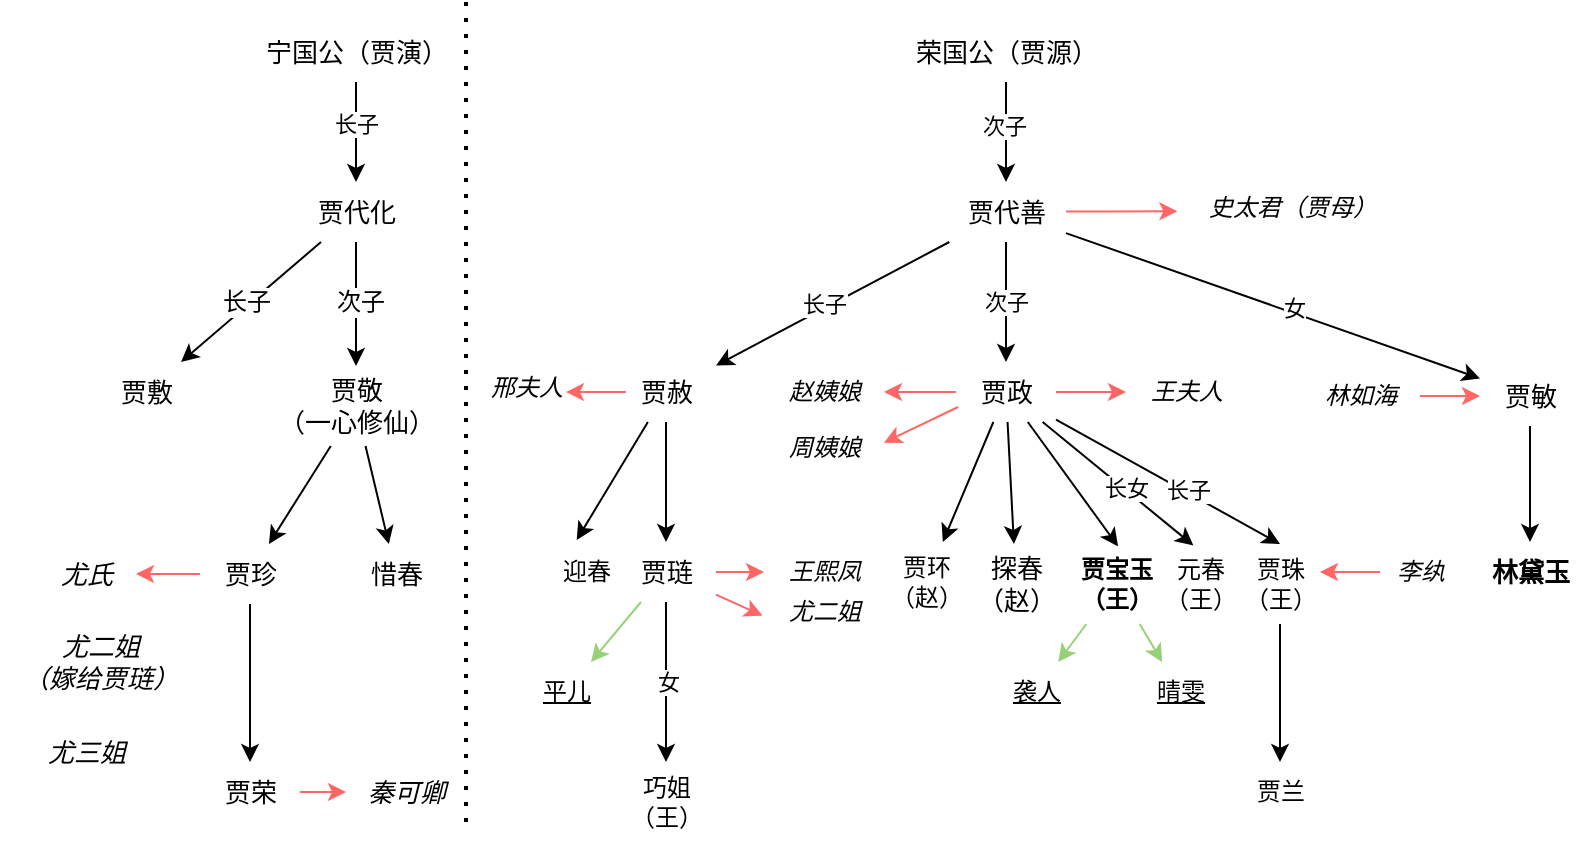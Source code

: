 <mxfile version="28.2.5" pages="2">
  <diagram name="第 1 页" id="AOJ9WG-KkeJ8w-HKzfpa">
    <mxGraphModel dx="927" dy="600" grid="1" gridSize="10" guides="1" tooltips="1" connect="1" arrows="1" fold="1" page="1" pageScale="1" pageWidth="827" pageHeight="1169" math="0" shadow="0">
      <root>
        <mxCell id="0" />
        <mxCell id="1" parent="0" />
        <mxCell id="vXzo3-R6FCnkDWI91241-3" value="" style="edgeStyle=orthogonalEdgeStyle;rounded=0;orthogonalLoop=1;jettySize=auto;html=1;fontSize=13;align=center;fontStyle=0;fontFamily=Helvetica;" parent="1" source="vXzo3-R6FCnkDWI91241-1" target="vXzo3-R6FCnkDWI91241-2" edge="1">
          <mxGeometry relative="1" as="geometry" />
        </mxCell>
        <mxCell id="C1RNpyi59xe1t75sHK0--1" value="长子" style="edgeLabel;html=1;align=center;verticalAlign=middle;resizable=0;points=[];" vertex="1" connectable="0" parent="vXzo3-R6FCnkDWI91241-3">
          <mxGeometry x="0.256" y="-1" relative="1" as="geometry">
            <mxPoint x="1" y="-11" as="offset" />
          </mxGeometry>
        </mxCell>
        <mxCell id="vXzo3-R6FCnkDWI91241-1" value="宁国公（贾演）" style="text;html=1;align=center;verticalAlign=middle;resizable=0;points=[];autosize=1;strokeColor=none;fillColor=none;fontSize=13;fontStyle=0;fontFamily=Helvetica;" parent="1" vertex="1">
          <mxGeometry x="123" y="140" width="110" height="30" as="geometry" />
        </mxCell>
        <mxCell id="vXzo3-R6FCnkDWI91241-9" value="" style="rounded=0;orthogonalLoop=1;jettySize=auto;html=1;fontSize=13;align=center;fontStyle=0;fontFamily=Helvetica;" parent="1" source="vXzo3-R6FCnkDWI91241-2" target="vXzo3-R6FCnkDWI91241-8" edge="1">
          <mxGeometry relative="1" as="geometry" />
        </mxCell>
        <mxCell id="vXzo3-R6FCnkDWI91241-12" value="长子" style="edgeLabel;html=1;align=center;verticalAlign=middle;resizable=0;points=[];fontSize=12;fontStyle=0;fontFamily=Helvetica;" parent="vXzo3-R6FCnkDWI91241-9" vertex="1" connectable="0">
          <mxGeometry x="0.381" y="2" relative="1" as="geometry">
            <mxPoint x="9" y="-13" as="offset" />
          </mxGeometry>
        </mxCell>
        <mxCell id="vXzo3-R6FCnkDWI91241-11" value="次子" style="edgeStyle=orthogonalEdgeStyle;rounded=0;orthogonalLoop=1;jettySize=auto;html=1;fontSize=12;align=center;fontStyle=0;fontFamily=Helvetica;" parent="1" source="vXzo3-R6FCnkDWI91241-2" target="vXzo3-R6FCnkDWI91241-10" edge="1">
          <mxGeometry x="-0.032" y="2" relative="1" as="geometry">
            <mxPoint as="offset" />
          </mxGeometry>
        </mxCell>
        <mxCell id="vXzo3-R6FCnkDWI91241-2" value="贾代化" style="text;html=1;align=center;verticalAlign=middle;resizable=0;points=[];autosize=1;strokeColor=none;fillColor=none;fontSize=13;fontStyle=0;fontFamily=Helvetica;" parent="1" vertex="1">
          <mxGeometry x="148" y="220" width="60" height="30" as="geometry" />
        </mxCell>
        <mxCell id="vXzo3-R6FCnkDWI91241-5" value="" style="edgeStyle=orthogonalEdgeStyle;rounded=0;orthogonalLoop=1;jettySize=auto;html=1;fontSize=13;align=center;fontStyle=0;fontFamily=Helvetica;" parent="1" source="vXzo3-R6FCnkDWI91241-6" target="vXzo3-R6FCnkDWI91241-7" edge="1">
          <mxGeometry relative="1" as="geometry" />
        </mxCell>
        <mxCell id="C1RNpyi59xe1t75sHK0--2" value="次子" style="edgeLabel;html=1;align=center;verticalAlign=middle;resizable=0;points=[];" vertex="1" connectable="0" parent="vXzo3-R6FCnkDWI91241-5">
          <mxGeometry x="-0.143" y="-1" relative="1" as="geometry">
            <mxPoint as="offset" />
          </mxGeometry>
        </mxCell>
        <mxCell id="vXzo3-R6FCnkDWI91241-6" value="荣国公（贾源）" style="text;html=1;align=center;verticalAlign=middle;resizable=0;points=[];autosize=1;strokeColor=none;fillColor=none;fontSize=13;fontStyle=0;fontFamily=Helvetica;" parent="1" vertex="1">
          <mxGeometry x="448" y="140" width="110" height="30" as="geometry" />
        </mxCell>
        <mxCell id="FNROpLmH_d3pyzTS1Lyo-5" value="" style="edgeStyle=orthogonalEdgeStyle;rounded=0;orthogonalLoop=1;jettySize=auto;html=1;fontStyle=0;fontFamily=Helvetica;" edge="1" parent="1" source="vXzo3-R6FCnkDWI91241-7" target="FNROpLmH_d3pyzTS1Lyo-4">
          <mxGeometry relative="1" as="geometry" />
        </mxCell>
        <mxCell id="FNROpLmH_d3pyzTS1Lyo-11" value="次子" style="edgeLabel;html=1;align=center;verticalAlign=middle;resizable=0;points=[];fontStyle=0;fontFamily=Helvetica;" vertex="1" connectable="0" parent="FNROpLmH_d3pyzTS1Lyo-5">
          <mxGeometry x="-0.233" y="-4" relative="1" as="geometry">
            <mxPoint x="4" y="7" as="offset" />
          </mxGeometry>
        </mxCell>
        <mxCell id="FNROpLmH_d3pyzTS1Lyo-7" value="" style="rounded=0;orthogonalLoop=1;jettySize=auto;html=1;fontStyle=0;fontFamily=Helvetica;" edge="1" parent="1" source="vXzo3-R6FCnkDWI91241-7" target="FNROpLmH_d3pyzTS1Lyo-6">
          <mxGeometry relative="1" as="geometry" />
        </mxCell>
        <mxCell id="FNROpLmH_d3pyzTS1Lyo-10" value="长子" style="edgeLabel;html=1;align=center;verticalAlign=middle;resizable=0;points=[];fontStyle=0;fontFamily=Helvetica;" vertex="1" connectable="0" parent="FNROpLmH_d3pyzTS1Lyo-7">
          <mxGeometry x="0.479" y="-2" relative="1" as="geometry">
            <mxPoint x="24" y="-13" as="offset" />
          </mxGeometry>
        </mxCell>
        <mxCell id="FNROpLmH_d3pyzTS1Lyo-9" value="" style="rounded=0;orthogonalLoop=1;jettySize=auto;html=1;fontStyle=0;fontFamily=Helvetica;" edge="1" parent="1" source="vXzo3-R6FCnkDWI91241-7" target="FNROpLmH_d3pyzTS1Lyo-8">
          <mxGeometry relative="1" as="geometry" />
        </mxCell>
        <mxCell id="FNROpLmH_d3pyzTS1Lyo-12" value="女" style="edgeLabel;html=1;align=center;verticalAlign=middle;resizable=0;points=[];fontStyle=0;fontFamily=Helvetica;" vertex="1" connectable="0" parent="FNROpLmH_d3pyzTS1Lyo-9">
          <mxGeometry x="0.614" y="-2" relative="1" as="geometry">
            <mxPoint x="-53" y="-23" as="offset" />
          </mxGeometry>
        </mxCell>
        <mxCell id="vXzo3-R6FCnkDWI91241-7" value="贾代善" style="text;html=1;align=center;verticalAlign=middle;resizable=0;points=[];autosize=1;strokeColor=none;fillColor=none;fontSize=13;fontStyle=0;fontFamily=Helvetica;" parent="1" vertex="1">
          <mxGeometry x="473" y="220" width="60" height="30" as="geometry" />
        </mxCell>
        <mxCell id="vXzo3-R6FCnkDWI91241-8" value="贾敷" style="text;html=1;align=center;verticalAlign=middle;resizable=0;points=[];autosize=1;strokeColor=none;fillColor=none;fontSize=13;fontStyle=0;fontFamily=Helvetica;" parent="1" vertex="1">
          <mxGeometry x="48" y="310" width="50" height="30" as="geometry" />
        </mxCell>
        <mxCell id="vXzo3-R6FCnkDWI91241-14" value="" style="rounded=0;orthogonalLoop=1;jettySize=auto;html=1;fontStyle=0;fontFamily=Helvetica;" parent="1" source="vXzo3-R6FCnkDWI91241-10" target="vXzo3-R6FCnkDWI91241-13" edge="1">
          <mxGeometry relative="1" as="geometry" />
        </mxCell>
        <mxCell id="vXzo3-R6FCnkDWI91241-16" value="" style="rounded=0;orthogonalLoop=1;jettySize=auto;html=1;fontStyle=0;fontFamily=Helvetica;" parent="1" source="vXzo3-R6FCnkDWI91241-10" target="vXzo3-R6FCnkDWI91241-15" edge="1">
          <mxGeometry relative="1" as="geometry" />
        </mxCell>
        <mxCell id="vXzo3-R6FCnkDWI91241-10" value="贾敬&lt;br&gt;（一心修仙）" style="text;html=1;align=center;verticalAlign=middle;resizable=0;points=[];autosize=1;strokeColor=none;fillColor=none;fontSize=13;fontStyle=0;fontFamily=Helvetica;" parent="1" vertex="1">
          <mxGeometry x="128" y="312" width="100" height="40" as="geometry" />
        </mxCell>
        <mxCell id="vXzo3-R6FCnkDWI91241-18" value="" style="rounded=0;orthogonalLoop=1;jettySize=auto;html=1;fontStyle=0;fontFamily=Helvetica;" parent="1" source="vXzo3-R6FCnkDWI91241-13" target="vXzo3-R6FCnkDWI91241-17" edge="1">
          <mxGeometry relative="1" as="geometry" />
        </mxCell>
        <mxCell id="vXzo3-R6FCnkDWI91241-13" value="贾珍" style="text;html=1;align=center;verticalAlign=middle;resizable=0;points=[];autosize=1;strokeColor=none;fillColor=none;fontSize=13;fontStyle=0;fontFamily=Helvetica;" parent="1" vertex="1">
          <mxGeometry x="100" y="401" width="50" height="30" as="geometry" />
        </mxCell>
        <mxCell id="vXzo3-R6FCnkDWI91241-15" value="惜春" style="text;html=1;align=center;verticalAlign=middle;resizable=0;points=[];autosize=1;strokeColor=none;fillColor=none;fontSize=13;fontStyle=0;fontFamily=Helvetica;" parent="1" vertex="1">
          <mxGeometry x="173" y="401" width="50" height="30" as="geometry" />
        </mxCell>
        <mxCell id="vXzo3-R6FCnkDWI91241-20" value="" style="edgeStyle=orthogonalEdgeStyle;rounded=0;orthogonalLoop=1;jettySize=auto;html=1;strokeColor=#FF6666;fontStyle=0;fontFamily=Helvetica;" parent="1" source="vXzo3-R6FCnkDWI91241-17" target="vXzo3-R6FCnkDWI91241-19" edge="1">
          <mxGeometry relative="1" as="geometry" />
        </mxCell>
        <mxCell id="vXzo3-R6FCnkDWI91241-22" value="" style="edgeStyle=orthogonalEdgeStyle;rounded=0;orthogonalLoop=1;jettySize=auto;html=1;strokeColor=#FF6666;fontStyle=0;fontFamily=Helvetica;" parent="1" source="vXzo3-R6FCnkDWI91241-13" target="vXzo3-R6FCnkDWI91241-21" edge="1">
          <mxGeometry relative="1" as="geometry" />
        </mxCell>
        <mxCell id="vXzo3-R6FCnkDWI91241-17" value="贾荣" style="text;html=1;align=center;verticalAlign=middle;resizable=0;points=[];autosize=1;strokeColor=none;fillColor=none;fontSize=13;fontStyle=0;fontFamily=Helvetica;" parent="1" vertex="1">
          <mxGeometry x="100" y="510" width="50" height="30" as="geometry" />
        </mxCell>
        <mxCell id="vXzo3-R6FCnkDWI91241-19" value="秦可卿" style="text;html=1;align=center;verticalAlign=middle;resizable=0;points=[];autosize=1;fontSize=13;fontStyle=2;fontFamily=Helvetica;" parent="1" vertex="1">
          <mxGeometry x="173" y="510" width="60" height="30" as="geometry" />
        </mxCell>
        <mxCell id="vXzo3-R6FCnkDWI91241-21" value="尤氏" style="text;html=1;align=center;verticalAlign=middle;resizable=0;points=[];autosize=1;fontSize=13;fontStyle=2;fontFamily=Helvetica;" parent="1" vertex="1">
          <mxGeometry x="18" y="401" width="50" height="30" as="geometry" />
        </mxCell>
        <mxCell id="vXzo3-R6FCnkDWI91241-25" value="尤二姐&lt;div&gt;（嫁给&lt;span style=&quot;background-color: transparent; color: light-dark(rgb(0, 0, 0), rgb(255, 255, 255));&quot;&gt;贾琏&lt;/span&gt;&lt;span style=&quot;background-color: transparent; color: light-dark(rgb(0, 0, 0), rgb(255, 255, 255));&quot;&gt;）&lt;/span&gt;&lt;/div&gt;" style="text;html=1;align=center;verticalAlign=middle;resizable=0;points=[];autosize=1;fontSize=13;fontStyle=2;fontFamily=Helvetica;" parent="1" vertex="1">
          <mxGeometry y="440" width="100" height="40" as="geometry" />
        </mxCell>
        <mxCell id="vXzo3-R6FCnkDWI91241-26" value="尤三姐" style="text;html=1;align=center;verticalAlign=middle;resizable=0;points=[];autosize=1;fontSize=13;fontStyle=2;fontFamily=Helvetica;" parent="1" vertex="1">
          <mxGeometry x="13" y="490" width="60" height="30" as="geometry" />
        </mxCell>
        <mxCell id="FNROpLmH_d3pyzTS1Lyo-23" value="" style="rounded=0;orthogonalLoop=1;jettySize=auto;html=1;fontStyle=0;fontFamily=Helvetica;" edge="1" parent="1" source="FNROpLmH_d3pyzTS1Lyo-4" target="FNROpLmH_d3pyzTS1Lyo-22">
          <mxGeometry relative="1" as="geometry" />
        </mxCell>
        <mxCell id="FNROpLmH_d3pyzTS1Lyo-27" style="edgeStyle=orthogonalEdgeStyle;rounded=0;orthogonalLoop=1;jettySize=auto;html=1;strokeColor=#FF6666;fontStyle=0;fontFamily=Helvetica;" edge="1" parent="1" source="FNROpLmH_d3pyzTS1Lyo-4" target="FNROpLmH_d3pyzTS1Lyo-24">
          <mxGeometry relative="1" as="geometry" />
        </mxCell>
        <mxCell id="FNROpLmH_d3pyzTS1Lyo-30" style="rounded=0;orthogonalLoop=1;jettySize=auto;html=1;fontStyle=0;fontFamily=Helvetica;" edge="1" parent="1" source="FNROpLmH_d3pyzTS1Lyo-4" target="FNROpLmH_d3pyzTS1Lyo-29">
          <mxGeometry relative="1" as="geometry" />
        </mxCell>
        <mxCell id="FNROpLmH_d3pyzTS1Lyo-32" style="edgeStyle=orthogonalEdgeStyle;rounded=0;orthogonalLoop=1;jettySize=auto;html=1;strokeColor=#FF6666;fontStyle=0;fontFamily=Helvetica;" edge="1" parent="1" source="FNROpLmH_d3pyzTS1Lyo-4" target="FNROpLmH_d3pyzTS1Lyo-31">
          <mxGeometry relative="1" as="geometry" />
        </mxCell>
        <mxCell id="FNROpLmH_d3pyzTS1Lyo-36" style="rounded=0;orthogonalLoop=1;jettySize=auto;html=1;fontStyle=0;fontFamily=Helvetica;entryX=0.517;entryY=0.029;entryDx=0;entryDy=0;entryPerimeter=0;" edge="1" parent="1" source="FNROpLmH_d3pyzTS1Lyo-4" target="FNROpLmH_d3pyzTS1Lyo-33">
          <mxGeometry relative="1" as="geometry" />
        </mxCell>
        <mxCell id="FNROpLmH_d3pyzTS1Lyo-37" style="rounded=0;orthogonalLoop=1;jettySize=auto;html=1;fontStyle=0;fontFamily=Helvetica;entryX=0.445;entryY=0.018;entryDx=0;entryDy=0;entryPerimeter=0;" edge="1" parent="1" source="FNROpLmH_d3pyzTS1Lyo-4" target="FNROpLmH_d3pyzTS1Lyo-34">
          <mxGeometry relative="1" as="geometry" />
        </mxCell>
        <mxCell id="kmidKUddZF_UewkvzD6c-6" value="长女" style="edgeLabel;html=1;align=center;verticalAlign=middle;resizable=0;points=[];" vertex="1" connectable="0" parent="FNROpLmH_d3pyzTS1Lyo-37">
          <mxGeometry x="0.078" y="1" relative="1" as="geometry">
            <mxPoint as="offset" />
          </mxGeometry>
        </mxCell>
        <mxCell id="FNROpLmH_d3pyzTS1Lyo-38" style="rounded=0;orthogonalLoop=1;jettySize=auto;html=1;entryX=0.5;entryY=0;entryDx=0;entryDy=0;entryPerimeter=0;fontStyle=0;fontFamily=Helvetica;" edge="1" parent="1" source="FNROpLmH_d3pyzTS1Lyo-4" target="FNROpLmH_d3pyzTS1Lyo-35">
          <mxGeometry relative="1" as="geometry" />
        </mxCell>
        <mxCell id="kmidKUddZF_UewkvzD6c-5" value="长子" style="edgeLabel;html=1;align=center;verticalAlign=middle;resizable=0;points=[];" vertex="1" connectable="0" parent="FNROpLmH_d3pyzTS1Lyo-38">
          <mxGeometry x="0.16" y="2" relative="1" as="geometry">
            <mxPoint as="offset" />
          </mxGeometry>
        </mxCell>
        <mxCell id="FNROpLmH_d3pyzTS1Lyo-4" value="贾政" style="text;html=1;align=center;verticalAlign=middle;resizable=0;points=[];autosize=1;strokeColor=none;fillColor=none;fontSize=13;fontStyle=0;fontFamily=Helvetica;" vertex="1" parent="1">
          <mxGeometry x="478" y="310" width="50" height="30" as="geometry" />
        </mxCell>
        <mxCell id="FNROpLmH_d3pyzTS1Lyo-18" value="" style="edgeStyle=orthogonalEdgeStyle;rounded=0;orthogonalLoop=1;jettySize=auto;html=1;fontStyle=0;fontFamily=Helvetica;" edge="1" parent="1" source="FNROpLmH_d3pyzTS1Lyo-6" target="FNROpLmH_d3pyzTS1Lyo-17">
          <mxGeometry relative="1" as="geometry" />
        </mxCell>
        <mxCell id="FNROpLmH_d3pyzTS1Lyo-20" value="" style="rounded=0;orthogonalLoop=1;jettySize=auto;html=1;entryX=0.407;entryY=-0.033;entryDx=0;entryDy=0;entryPerimeter=0;fontStyle=0;fontFamily=Helvetica;" edge="1" parent="1" source="FNROpLmH_d3pyzTS1Lyo-6" target="FNROpLmH_d3pyzTS1Lyo-21">
          <mxGeometry relative="1" as="geometry">
            <mxPoint x="317.65" y="402.34" as="targetPoint" />
          </mxGeometry>
        </mxCell>
        <mxCell id="FNROpLmH_d3pyzTS1Lyo-6" value="贾赦" style="text;html=1;align=center;verticalAlign=middle;resizable=0;points=[];autosize=1;strokeColor=none;fillColor=none;fontSize=13;fontStyle=0;fontFamily=Helvetica;" vertex="1" parent="1">
          <mxGeometry x="308" y="310" width="50" height="30" as="geometry" />
        </mxCell>
        <mxCell id="FNROpLmH_d3pyzTS1Lyo-16" value="" style="edgeStyle=orthogonalEdgeStyle;rounded=0;orthogonalLoop=1;jettySize=auto;html=1;fontStyle=0;fontFamily=Helvetica;" edge="1" parent="1" source="FNROpLmH_d3pyzTS1Lyo-8" target="FNROpLmH_d3pyzTS1Lyo-15">
          <mxGeometry relative="1" as="geometry" />
        </mxCell>
        <mxCell id="FNROpLmH_d3pyzTS1Lyo-8" value="贾敏" style="text;html=1;align=center;verticalAlign=middle;resizable=0;points=[];autosize=1;strokeColor=none;fillColor=none;fontSize=13;fontStyle=0;fontFamily=Helvetica;" vertex="1" parent="1">
          <mxGeometry x="740" y="312" width="50" height="30" as="geometry" />
        </mxCell>
        <mxCell id="FNROpLmH_d3pyzTS1Lyo-14" style="edgeStyle=orthogonalEdgeStyle;rounded=0;orthogonalLoop=1;jettySize=auto;html=1;strokeColor=#FF6666;fontStyle=0;fontFamily=Helvetica;" edge="1" parent="1" source="FNROpLmH_d3pyzTS1Lyo-13" target="FNROpLmH_d3pyzTS1Lyo-8">
          <mxGeometry relative="1" as="geometry" />
        </mxCell>
        <mxCell id="FNROpLmH_d3pyzTS1Lyo-13" value="林如海" style="text;html=1;align=center;verticalAlign=middle;resizable=0;points=[];autosize=1;fontStyle=2;fontFamily=Helvetica;" vertex="1" parent="1">
          <mxGeometry x="650" y="312" width="60" height="30" as="geometry" />
        </mxCell>
        <mxCell id="FNROpLmH_d3pyzTS1Lyo-15" value="林黛玉" style="text;html=1;align=center;verticalAlign=middle;resizable=0;points=[];autosize=1;strokeColor=none;fillColor=none;fontSize=13;fontStyle=1;fontFamily=Helvetica;" vertex="1" parent="1">
          <mxGeometry x="735" y="400" width="60" height="30" as="geometry" />
        </mxCell>
        <mxCell id="FNROpLmH_d3pyzTS1Lyo-40" style="edgeStyle=orthogonalEdgeStyle;rounded=0;orthogonalLoop=1;jettySize=auto;html=1;strokeColor=#FF6666;fontStyle=0;fontFamily=Helvetica;" edge="1" parent="1" source="FNROpLmH_d3pyzTS1Lyo-17" target="FNROpLmH_d3pyzTS1Lyo-39">
          <mxGeometry relative="1" as="geometry" />
        </mxCell>
        <mxCell id="FNROpLmH_d3pyzTS1Lyo-53" style="rounded=0;orthogonalLoop=1;jettySize=auto;html=1;fontColor=default;strokeColor=#97D077;" edge="1" parent="1" source="FNROpLmH_d3pyzTS1Lyo-17" target="FNROpLmH_d3pyzTS1Lyo-52">
          <mxGeometry relative="1" as="geometry" />
        </mxCell>
        <mxCell id="kmidKUddZF_UewkvzD6c-1" value="女" style="edgeStyle=orthogonalEdgeStyle;rounded=0;orthogonalLoop=1;jettySize=auto;html=1;" edge="1" parent="1" source="FNROpLmH_d3pyzTS1Lyo-17">
          <mxGeometry relative="1" as="geometry">
            <mxPoint x="333" y="510" as="targetPoint" />
          </mxGeometry>
        </mxCell>
        <mxCell id="kmidKUddZF_UewkvzD6c-4" style="rounded=0;orthogonalLoop=1;jettySize=auto;html=1;fontColor=default;strokeColor=#FF6666;entryX=-0.013;entryY=0.56;entryDx=0;entryDy=0;entryPerimeter=0;" edge="1" parent="1" source="FNROpLmH_d3pyzTS1Lyo-17" target="kmidKUddZF_UewkvzD6c-3">
          <mxGeometry relative="1" as="geometry" />
        </mxCell>
        <mxCell id="FNROpLmH_d3pyzTS1Lyo-17" value="贾琏" style="text;html=1;align=center;verticalAlign=middle;resizable=0;points=[];autosize=1;strokeColor=none;fillColor=none;fontSize=13;fontStyle=0;fontFamily=Helvetica;" vertex="1" parent="1">
          <mxGeometry x="308" y="400" width="50" height="30" as="geometry" />
        </mxCell>
        <mxCell id="FNROpLmH_d3pyzTS1Lyo-21" value="迎春" style="text;html=1;align=center;verticalAlign=middle;resizable=0;points=[];autosize=1;strokeColor=none;fillColor=none;fontStyle=0;fontFamily=Helvetica;" vertex="1" parent="1">
          <mxGeometry x="268" y="400" width="50" height="30" as="geometry" />
        </mxCell>
        <mxCell id="FNROpLmH_d3pyzTS1Lyo-22" value="探春&lt;br&gt;（赵）" style="text;html=1;align=center;verticalAlign=middle;resizable=0;points=[];autosize=1;strokeColor=none;fillColor=none;fontSize=13;fontStyle=0;fontFamily=Helvetica;" vertex="1" parent="1">
          <mxGeometry x="478" y="401" width="60" height="40" as="geometry" />
        </mxCell>
        <mxCell id="FNROpLmH_d3pyzTS1Lyo-24" value="赵姨娘" style="text;html=1;align=center;verticalAlign=middle;resizable=0;points=[];autosize=1;fontStyle=2;fontFamily=Helvetica;" vertex="1" parent="1">
          <mxGeometry x="382" y="310" width="60" height="30" as="geometry" />
        </mxCell>
        <mxCell id="FNROpLmH_d3pyzTS1Lyo-29" value="贾环&lt;div&gt;（赵）&lt;/div&gt;" style="text;html=1;align=center;verticalAlign=middle;resizable=0;points=[];autosize=1;strokeColor=none;fillColor=none;fontStyle=0;fontFamily=Helvetica;" vertex="1" parent="1">
          <mxGeometry x="433" y="400" width="60" height="40" as="geometry" />
        </mxCell>
        <mxCell id="FNROpLmH_d3pyzTS1Lyo-31" value="王夫人" style="text;html=1;align=center;verticalAlign=middle;resizable=0;points=[];autosize=1;fontStyle=2;fontFamily=Helvetica;" vertex="1" parent="1">
          <mxGeometry x="563" y="310" width="60" height="30" as="geometry" />
        </mxCell>
        <mxCell id="FNROpLmH_d3pyzTS1Lyo-42" value="" style="rounded=0;orthogonalLoop=1;jettySize=auto;html=1;fillColor=#d5e8d4;strokeColor=#97D077;" edge="1" parent="1" source="FNROpLmH_d3pyzTS1Lyo-33" target="FNROpLmH_d3pyzTS1Lyo-41">
          <mxGeometry relative="1" as="geometry">
            <Array as="points" />
          </mxGeometry>
        </mxCell>
        <mxCell id="FNROpLmH_d3pyzTS1Lyo-50" style="rounded=0;orthogonalLoop=1;jettySize=auto;html=1;fontColor=default;fontSize=12;strokeColor=#97D077;" edge="1" parent="1" source="FNROpLmH_d3pyzTS1Lyo-33" target="FNROpLmH_d3pyzTS1Lyo-49">
          <mxGeometry relative="1" as="geometry" />
        </mxCell>
        <mxCell id="FNROpLmH_d3pyzTS1Lyo-33" value="贾宝玉&lt;div&gt;（王）&lt;/div&gt;" style="text;html=1;align=center;verticalAlign=middle;resizable=0;points=[];autosize=1;strokeColor=none;fillColor=none;fontStyle=1;fontFamily=Helvetica;" vertex="1" parent="1">
          <mxGeometry x="528" y="401" width="60" height="40" as="geometry" />
        </mxCell>
        <mxCell id="FNROpLmH_d3pyzTS1Lyo-34" value="元春&lt;br&gt;（王）" style="text;html=1;align=center;verticalAlign=middle;resizable=0;points=[];autosize=1;strokeColor=none;fillColor=none;fontStyle=0;fontFamily=Helvetica;" vertex="1" parent="1">
          <mxGeometry x="570" y="401" width="60" height="40" as="geometry" />
        </mxCell>
        <mxCell id="kmidKUddZF_UewkvzD6c-12" style="edgeStyle=orthogonalEdgeStyle;rounded=0;orthogonalLoop=1;jettySize=auto;html=1;" edge="1" parent="1" source="FNROpLmH_d3pyzTS1Lyo-35" target="kmidKUddZF_UewkvzD6c-13">
          <mxGeometry relative="1" as="geometry">
            <mxPoint x="640" y="510" as="targetPoint" />
          </mxGeometry>
        </mxCell>
        <mxCell id="FNROpLmH_d3pyzTS1Lyo-35" value="贾珠&lt;br&gt;（王）" style="text;html=1;align=center;verticalAlign=middle;resizable=0;points=[];autosize=1;strokeColor=none;fillColor=none;fontStyle=0;fontFamily=Helvetica;" vertex="1" parent="1">
          <mxGeometry x="610" y="401" width="60" height="40" as="geometry" />
        </mxCell>
        <mxCell id="FNROpLmH_d3pyzTS1Lyo-39" value="王熙凤" style="text;html=1;align=center;verticalAlign=middle;resizable=0;points=[];autosize=1;fontStyle=2;fontFamily=Helvetica;" vertex="1" parent="1">
          <mxGeometry x="382" y="400" width="60" height="30" as="geometry" />
        </mxCell>
        <mxCell id="FNROpLmH_d3pyzTS1Lyo-41" value="袭人" style="text;html=1;align=center;verticalAlign=middle;resizable=0;points=[];autosize=1;strokeColor=none;fillColor=none;fontStyle=4;fontFamily=Helvetica;labelBackgroundColor=none;" vertex="1" parent="1">
          <mxGeometry x="493" y="460" width="50" height="30" as="geometry" />
        </mxCell>
        <mxCell id="FNROpLmH_d3pyzTS1Lyo-43" value="史太君（贾母）" style="text;html=1;align=center;verticalAlign=middle;resizable=0;points=[];autosize=1;fontStyle=2" vertex="1" parent="1">
          <mxGeometry x="591" y="218" width="110" height="30" as="geometry" />
        </mxCell>
        <mxCell id="FNROpLmH_d3pyzTS1Lyo-44" style="edgeStyle=orthogonalEdgeStyle;rounded=0;orthogonalLoop=1;jettySize=auto;html=1;entryX=-0.021;entryY=0.555;entryDx=0;entryDy=0;entryPerimeter=0;strokeColor=#FF6666;" edge="1" parent="1" source="vXzo3-R6FCnkDWI91241-7" target="FNROpLmH_d3pyzTS1Lyo-43">
          <mxGeometry relative="1" as="geometry">
            <Array as="points">
              <mxPoint x="558" y="235" />
            </Array>
          </mxGeometry>
        </mxCell>
        <mxCell id="FNROpLmH_d3pyzTS1Lyo-47" value="邢夫人" style="text;html=1;align=center;verticalAlign=middle;resizable=0;points=[];autosize=1;strokeColor=none;fillColor=none;fontStyle=2" vertex="1" parent="1">
          <mxGeometry x="233" y="308" width="60" height="30" as="geometry" />
        </mxCell>
        <mxCell id="FNROpLmH_d3pyzTS1Lyo-48" style="edgeStyle=orthogonalEdgeStyle;rounded=0;orthogonalLoop=1;jettySize=auto;html=1;entryX=0.833;entryY=0.567;entryDx=0;entryDy=0;entryPerimeter=0;strokeColor=#FF6666;" edge="1" parent="1" source="FNROpLmH_d3pyzTS1Lyo-6" target="FNROpLmH_d3pyzTS1Lyo-47">
          <mxGeometry relative="1" as="geometry" />
        </mxCell>
        <mxCell id="FNROpLmH_d3pyzTS1Lyo-49" value="晴雯" style="text;html=1;align=center;verticalAlign=middle;resizable=0;points=[];autosize=1;strokeColor=none;fillColor=none;fontStyle=4;fontFamily=Helvetica;labelBackgroundColor=none;" vertex="1" parent="1">
          <mxGeometry x="565" y="460" width="50" height="30" as="geometry" />
        </mxCell>
        <mxCell id="FNROpLmH_d3pyzTS1Lyo-52" value="平儿" style="text;html=1;align=center;verticalAlign=middle;resizable=0;points=[];autosize=1;strokeColor=none;fillColor=none;fontStyle=4;labelBackgroundColor=none;" vertex="1" parent="1">
          <mxGeometry x="258" y="460" width="50" height="30" as="geometry" />
        </mxCell>
        <mxCell id="FNROpLmH_d3pyzTS1Lyo-55" value="" style="endArrow=none;dashed=1;html=1;dashPattern=1 3;strokeWidth=2;rounded=0;" edge="1" parent="1">
          <mxGeometry width="50" height="50" relative="1" as="geometry">
            <mxPoint x="233" y="540" as="sourcePoint" />
            <mxPoint x="233" y="130" as="targetPoint" />
          </mxGeometry>
        </mxCell>
        <mxCell id="kmidKUddZF_UewkvzD6c-2" value="巧姐&lt;br&gt;（王）" style="text;html=1;align=center;verticalAlign=middle;resizable=0;points=[];autosize=1;strokeColor=none;fillColor=none;" vertex="1" parent="1">
          <mxGeometry x="303" y="510" width="60" height="40" as="geometry" />
        </mxCell>
        <mxCell id="kmidKUddZF_UewkvzD6c-3" value="尤二姐" style="text;html=1;align=center;verticalAlign=middle;resizable=0;points=[];autosize=1;strokeColor=none;fillColor=none;fontStyle=2" vertex="1" parent="1">
          <mxGeometry x="382" y="420" width="60" height="30" as="geometry" />
        </mxCell>
        <mxCell id="kmidKUddZF_UewkvzD6c-7" value="周姨娘" style="text;html=1;align=center;verticalAlign=middle;resizable=0;points=[];autosize=1;fontStyle=2;fontFamily=Helvetica;" vertex="1" parent="1">
          <mxGeometry x="382" y="338" width="60" height="30" as="geometry" />
        </mxCell>
        <mxCell id="kmidKUddZF_UewkvzD6c-8" style="rounded=0;orthogonalLoop=1;jettySize=auto;html=1;strokeColor=#FF6666;fontStyle=0;fontFamily=Helvetica;entryX=0.999;entryY=0.412;entryDx=0;entryDy=0;entryPerimeter=0;exitX=0.021;exitY=0.75;exitDx=0;exitDy=0;exitPerimeter=0;" edge="1" parent="1" source="FNROpLmH_d3pyzTS1Lyo-4" target="kmidKUddZF_UewkvzD6c-7">
          <mxGeometry relative="1" as="geometry">
            <mxPoint x="506" y="320" as="sourcePoint" />
            <mxPoint x="470" y="320" as="targetPoint" />
          </mxGeometry>
        </mxCell>
        <mxCell id="kmidKUddZF_UewkvzD6c-9" value="李纨" style="text;html=1;align=center;verticalAlign=middle;resizable=0;points=[];autosize=1;strokeColor=none;fillColor=none;fontStyle=2" vertex="1" parent="1">
          <mxGeometry x="685" y="400" width="50" height="30" as="geometry" />
        </mxCell>
        <mxCell id="kmidKUddZF_UewkvzD6c-10" style="edgeStyle=orthogonalEdgeStyle;rounded=0;orthogonalLoop=1;jettySize=auto;html=1;entryX=0.833;entryY=0.35;entryDx=0;entryDy=0;entryPerimeter=0;strokeColor=#FF6666;" edge="1" parent="1" source="kmidKUddZF_UewkvzD6c-9" target="FNROpLmH_d3pyzTS1Lyo-35">
          <mxGeometry relative="1" as="geometry" />
        </mxCell>
        <mxCell id="kmidKUddZF_UewkvzD6c-13" value="贾兰" style="text;html=1;align=center;verticalAlign=middle;resizable=0;points=[];autosize=1;strokeColor=none;fillColor=none;" vertex="1" parent="1">
          <mxGeometry x="615" y="510" width="50" height="30" as="geometry" />
        </mxCell>
      </root>
    </mxGraphModel>
  </diagram>
  <diagram id="I5izINcmwkKBr2GqOCiy" name="第 2 页">
    <mxGraphModel dx="1298" dy="840" grid="1" gridSize="10" guides="1" tooltips="1" connect="1" arrows="1" fold="1" page="1" pageScale="1" pageWidth="827" pageHeight="1169" math="0" shadow="0">
      <root>
        <mxCell id="0" />
        <mxCell id="1" parent="0" />
      </root>
    </mxGraphModel>
  </diagram>
</mxfile>
